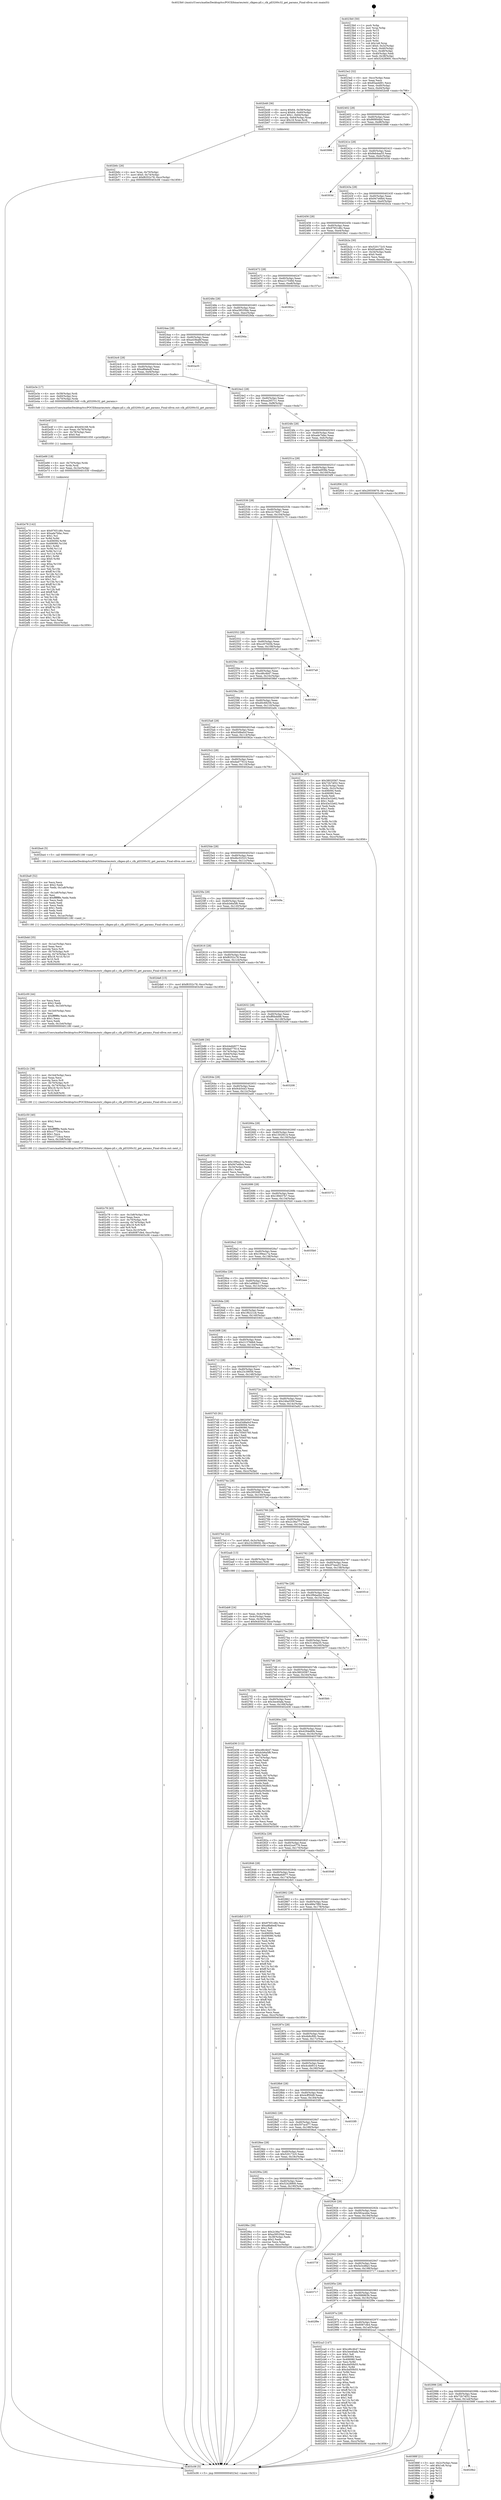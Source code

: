 digraph "0x4023b0" {
  label = "0x4023b0 (/mnt/c/Users/mathe/Desktop/tcc/POCII/binaries/extr_clkgen-pll.c_clk_pll3200c32_get_params_Final-ollvm.out::main(0))"
  labelloc = "t"
  node[shape=record]

  Entry [label="",width=0.3,height=0.3,shape=circle,fillcolor=black,style=filled]
  "0x4023e2" [label="{
     0x4023e2 [32]\l
     | [instrs]\l
     &nbsp;&nbsp;0x4023e2 \<+6\>: mov -0xcc(%rbp),%eax\l
     &nbsp;&nbsp;0x4023e8 \<+2\>: mov %eax,%ecx\l
     &nbsp;&nbsp;0x4023ea \<+6\>: sub $0x85aedd91,%ecx\l
     &nbsp;&nbsp;0x4023f0 \<+6\>: mov %eax,-0xd0(%rbp)\l
     &nbsp;&nbsp;0x4023f6 \<+6\>: mov %ecx,-0xd4(%rbp)\l
     &nbsp;&nbsp;0x4023fc \<+6\>: je 0000000000402b48 \<main+0x798\>\l
  }"]
  "0x402b48" [label="{
     0x402b48 [36]\l
     | [instrs]\l
     &nbsp;&nbsp;0x402b48 \<+8\>: movq $0x64,-0x58(%rbp)\l
     &nbsp;&nbsp;0x402b50 \<+8\>: movq $0x64,-0x60(%rbp)\l
     &nbsp;&nbsp;0x402b58 \<+7\>: movl $0x1,-0x64(%rbp)\l
     &nbsp;&nbsp;0x402b5f \<+4\>: movslq -0x64(%rbp),%rax\l
     &nbsp;&nbsp;0x402b63 \<+4\>: imul $0x18,%rax,%rdi\l
     &nbsp;&nbsp;0x402b67 \<+5\>: call 0000000000401070 \<malloc@plt\>\l
     | [calls]\l
     &nbsp;&nbsp;0x401070 \{1\} (unknown)\l
  }"]
  "0x402402" [label="{
     0x402402 [28]\l
     | [instrs]\l
     &nbsp;&nbsp;0x402402 \<+5\>: jmp 0000000000402407 \<main+0x57\>\l
     &nbsp;&nbsp;0x402407 \<+6\>: mov -0xd0(%rbp),%eax\l
     &nbsp;&nbsp;0x40240d \<+5\>: sub $0x869f44bd,%eax\l
     &nbsp;&nbsp;0x402412 \<+6\>: mov %eax,-0xd8(%rbp)\l
     &nbsp;&nbsp;0x402418 \<+6\>: je 0000000000403986 \<main+0x15d6\>\l
  }"]
  Exit [label="",width=0.3,height=0.3,shape=circle,fillcolor=black,style=filled,peripheries=2]
  "0x403986" [label="{
     0x403986\l
  }", style=dashed]
  "0x40241e" [label="{
     0x40241e [28]\l
     | [instrs]\l
     &nbsp;&nbsp;0x40241e \<+5\>: jmp 0000000000402423 \<main+0x73\>\l
     &nbsp;&nbsp;0x402423 \<+6\>: mov -0xd0(%rbp),%eax\l
     &nbsp;&nbsp;0x402429 \<+5\>: sub $0x8eb4aa55,%eax\l
     &nbsp;&nbsp;0x40242e \<+6\>: mov %eax,-0xdc(%rbp)\l
     &nbsp;&nbsp;0x402434 \<+6\>: je 000000000040303d \<main+0xc8d\>\l
  }"]
  "0x4029b2" [label="{
     0x4029b2\l
  }", style=dashed]
  "0x40303d" [label="{
     0x40303d\l
  }", style=dashed]
  "0x40243a" [label="{
     0x40243a [28]\l
     | [instrs]\l
     &nbsp;&nbsp;0x40243a \<+5\>: jmp 000000000040243f \<main+0x8f\>\l
     &nbsp;&nbsp;0x40243f \<+6\>: mov -0xd0(%rbp),%eax\l
     &nbsp;&nbsp;0x402445 \<+5\>: sub $0x947e6fe4,%eax\l
     &nbsp;&nbsp;0x40244a \<+6\>: mov %eax,-0xe0(%rbp)\l
     &nbsp;&nbsp;0x402450 \<+6\>: je 0000000000402b2a \<main+0x77a\>\l
  }"]
  "0x40388f" [label="{
     0x40388f [21]\l
     | [instrs]\l
     &nbsp;&nbsp;0x40388f \<+3\>: mov -0x2c(%rbp),%eax\l
     &nbsp;&nbsp;0x403892 \<+7\>: add $0x1e8,%rsp\l
     &nbsp;&nbsp;0x403899 \<+1\>: pop %rbx\l
     &nbsp;&nbsp;0x40389a \<+2\>: pop %r12\l
     &nbsp;&nbsp;0x40389c \<+2\>: pop %r13\l
     &nbsp;&nbsp;0x40389e \<+2\>: pop %r14\l
     &nbsp;&nbsp;0x4038a0 \<+2\>: pop %r15\l
     &nbsp;&nbsp;0x4038a2 \<+1\>: pop %rbp\l
     &nbsp;&nbsp;0x4038a3 \<+1\>: ret\l
  }"]
  "0x402b2a" [label="{
     0x402b2a [30]\l
     | [instrs]\l
     &nbsp;&nbsp;0x402b2a \<+5\>: mov $0x520172c5,%eax\l
     &nbsp;&nbsp;0x402b2f \<+5\>: mov $0x85aedd91,%ecx\l
     &nbsp;&nbsp;0x402b34 \<+3\>: mov -0x34(%rbp),%edx\l
     &nbsp;&nbsp;0x402b37 \<+3\>: cmp $0x0,%edx\l
     &nbsp;&nbsp;0x402b3a \<+3\>: cmove %ecx,%eax\l
     &nbsp;&nbsp;0x402b3d \<+6\>: mov %eax,-0xcc(%rbp)\l
     &nbsp;&nbsp;0x402b43 \<+5\>: jmp 0000000000403c06 \<main+0x1856\>\l
  }"]
  "0x402456" [label="{
     0x402456 [28]\l
     | [instrs]\l
     &nbsp;&nbsp;0x402456 \<+5\>: jmp 000000000040245b \<main+0xab\>\l
     &nbsp;&nbsp;0x40245b \<+6\>: mov -0xd0(%rbp),%eax\l
     &nbsp;&nbsp;0x402461 \<+5\>: sub $0x97651d6c,%eax\l
     &nbsp;&nbsp;0x402466 \<+6\>: mov %eax,-0xe4(%rbp)\l
     &nbsp;&nbsp;0x40246c \<+6\>: je 00000000004038e1 \<main+0x1531\>\l
  }"]
  "0x402e78" [label="{
     0x402e78 [142]\l
     | [instrs]\l
     &nbsp;&nbsp;0x402e78 \<+5\>: mov $0x97651d6c,%eax\l
     &nbsp;&nbsp;0x402e7d \<+5\>: mov $0xade7bfac,%esi\l
     &nbsp;&nbsp;0x402e82 \<+2\>: mov $0x1,%cl\l
     &nbsp;&nbsp;0x402e84 \<+3\>: xor %r8d,%r8d\l
     &nbsp;&nbsp;0x402e87 \<+8\>: mov 0x406094,%r9d\l
     &nbsp;&nbsp;0x402e8f \<+8\>: mov 0x406080,%r10d\l
     &nbsp;&nbsp;0x402e97 \<+4\>: sub $0x1,%r8d\l
     &nbsp;&nbsp;0x402e9b \<+3\>: mov %r9d,%r11d\l
     &nbsp;&nbsp;0x402e9e \<+3\>: add %r8d,%r11d\l
     &nbsp;&nbsp;0x402ea1 \<+4\>: imul %r11d,%r9d\l
     &nbsp;&nbsp;0x402ea5 \<+4\>: and $0x1,%r9d\l
     &nbsp;&nbsp;0x402ea9 \<+4\>: cmp $0x0,%r9d\l
     &nbsp;&nbsp;0x402ead \<+3\>: sete %bl\l
     &nbsp;&nbsp;0x402eb0 \<+4\>: cmp $0xa,%r10d\l
     &nbsp;&nbsp;0x402eb4 \<+4\>: setl %r14b\l
     &nbsp;&nbsp;0x402eb8 \<+3\>: mov %bl,%r15b\l
     &nbsp;&nbsp;0x402ebb \<+4\>: xor $0xff,%r15b\l
     &nbsp;&nbsp;0x402ebf \<+3\>: mov %r14b,%r12b\l
     &nbsp;&nbsp;0x402ec2 \<+4\>: xor $0xff,%r12b\l
     &nbsp;&nbsp;0x402ec6 \<+3\>: xor $0x1,%cl\l
     &nbsp;&nbsp;0x402ec9 \<+3\>: mov %r15b,%r13b\l
     &nbsp;&nbsp;0x402ecc \<+4\>: and $0xff,%r13b\l
     &nbsp;&nbsp;0x402ed0 \<+2\>: and %cl,%bl\l
     &nbsp;&nbsp;0x402ed2 \<+3\>: mov %r12b,%dl\l
     &nbsp;&nbsp;0x402ed5 \<+3\>: and $0xff,%dl\l
     &nbsp;&nbsp;0x402ed8 \<+3\>: and %cl,%r14b\l
     &nbsp;&nbsp;0x402edb \<+3\>: or %bl,%r13b\l
     &nbsp;&nbsp;0x402ede \<+3\>: or %r14b,%dl\l
     &nbsp;&nbsp;0x402ee1 \<+3\>: xor %dl,%r13b\l
     &nbsp;&nbsp;0x402ee4 \<+3\>: or %r12b,%r15b\l
     &nbsp;&nbsp;0x402ee7 \<+4\>: xor $0xff,%r15b\l
     &nbsp;&nbsp;0x402eeb \<+3\>: or $0x1,%cl\l
     &nbsp;&nbsp;0x402eee \<+3\>: and %cl,%r15b\l
     &nbsp;&nbsp;0x402ef1 \<+3\>: or %r15b,%r13b\l
     &nbsp;&nbsp;0x402ef4 \<+4\>: test $0x1,%r13b\l
     &nbsp;&nbsp;0x402ef8 \<+3\>: cmovne %esi,%eax\l
     &nbsp;&nbsp;0x402efb \<+6\>: mov %eax,-0xcc(%rbp)\l
     &nbsp;&nbsp;0x402f01 \<+5\>: jmp 0000000000403c06 \<main+0x1856\>\l
  }"]
  "0x4038e1" [label="{
     0x4038e1\l
  }", style=dashed]
  "0x402472" [label="{
     0x402472 [28]\l
     | [instrs]\l
     &nbsp;&nbsp;0x402472 \<+5\>: jmp 0000000000402477 \<main+0xc7\>\l
     &nbsp;&nbsp;0x402477 \<+6\>: mov -0xd0(%rbp),%eax\l
     &nbsp;&nbsp;0x40247d \<+5\>: sub $0xa1c7549d,%eax\l
     &nbsp;&nbsp;0x402482 \<+6\>: mov %eax,-0xe8(%rbp)\l
     &nbsp;&nbsp;0x402488 \<+6\>: je 000000000040392a \<main+0x157a\>\l
  }"]
  "0x402e66" [label="{
     0x402e66 [18]\l
     | [instrs]\l
     &nbsp;&nbsp;0x402e66 \<+4\>: mov -0x70(%rbp),%rdx\l
     &nbsp;&nbsp;0x402e6a \<+3\>: mov %rdx,%rdi\l
     &nbsp;&nbsp;0x402e6d \<+6\>: mov %eax,-0x1bc(%rbp)\l
     &nbsp;&nbsp;0x402e73 \<+5\>: call 0000000000401030 \<free@plt\>\l
     | [calls]\l
     &nbsp;&nbsp;0x401030 \{1\} (unknown)\l
  }"]
  "0x40392a" [label="{
     0x40392a\l
  }", style=dashed]
  "0x40248e" [label="{
     0x40248e [28]\l
     | [instrs]\l
     &nbsp;&nbsp;0x40248e \<+5\>: jmp 0000000000402493 \<main+0xe3\>\l
     &nbsp;&nbsp;0x402493 \<+6\>: mov -0xd0(%rbp),%eax\l
     &nbsp;&nbsp;0x402499 \<+5\>: sub $0xa39535bb,%eax\l
     &nbsp;&nbsp;0x40249e \<+6\>: mov %eax,-0xec(%rbp)\l
     &nbsp;&nbsp;0x4024a4 \<+6\>: je 00000000004029da \<main+0x62a\>\l
  }"]
  "0x402e4f" [label="{
     0x402e4f [23]\l
     | [instrs]\l
     &nbsp;&nbsp;0x402e4f \<+10\>: movabs $0x404168,%rdi\l
     &nbsp;&nbsp;0x402e59 \<+3\>: mov %eax,-0x78(%rbp)\l
     &nbsp;&nbsp;0x402e5c \<+3\>: mov -0x78(%rbp),%esi\l
     &nbsp;&nbsp;0x402e5f \<+2\>: mov $0x0,%al\l
     &nbsp;&nbsp;0x402e61 \<+5\>: call 0000000000401050 \<printf@plt\>\l
     | [calls]\l
     &nbsp;&nbsp;0x401050 \{1\} (unknown)\l
  }"]
  "0x4029da" [label="{
     0x4029da\l
  }", style=dashed]
  "0x4024aa" [label="{
     0x4024aa [28]\l
     | [instrs]\l
     &nbsp;&nbsp;0x4024aa \<+5\>: jmp 00000000004024af \<main+0xff\>\l
     &nbsp;&nbsp;0x4024af \<+6\>: mov -0xd0(%rbp),%eax\l
     &nbsp;&nbsp;0x4024b5 \<+5\>: sub $0xa43fea6f,%eax\l
     &nbsp;&nbsp;0x4024ba \<+6\>: mov %eax,-0xf0(%rbp)\l
     &nbsp;&nbsp;0x4024c0 \<+6\>: je 0000000000402a35 \<main+0x685\>\l
  }"]
  "0x402996" [label="{
     0x402996 [28]\l
     | [instrs]\l
     &nbsp;&nbsp;0x402996 \<+5\>: jmp 000000000040299b \<main+0x5eb\>\l
     &nbsp;&nbsp;0x40299b \<+6\>: mov -0xd0(%rbp),%eax\l
     &nbsp;&nbsp;0x4029a1 \<+5\>: sub $0x72b74f32,%eax\l
     &nbsp;&nbsp;0x4029a6 \<+6\>: mov %eax,-0x1a4(%rbp)\l
     &nbsp;&nbsp;0x4029ac \<+6\>: je 000000000040388f \<main+0x14df\>\l
  }"]
  "0x402a35" [label="{
     0x402a35\l
  }", style=dashed]
  "0x4024c6" [label="{
     0x4024c6 [28]\l
     | [instrs]\l
     &nbsp;&nbsp;0x4024c6 \<+5\>: jmp 00000000004024cb \<main+0x11b\>\l
     &nbsp;&nbsp;0x4024cb \<+6\>: mov -0xd0(%rbp),%eax\l
     &nbsp;&nbsp;0x4024d1 \<+5\>: sub $0xa8fa6edf,%eax\l
     &nbsp;&nbsp;0x4024d6 \<+6\>: mov %eax,-0xf4(%rbp)\l
     &nbsp;&nbsp;0x4024dc \<+6\>: je 0000000000402e3e \<main+0xa8e\>\l
  }"]
  "0x402ca3" [label="{
     0x402ca3 [147]\l
     | [instrs]\l
     &nbsp;&nbsp;0x402ca3 \<+5\>: mov $0xcd6c4b47,%eax\l
     &nbsp;&nbsp;0x402ca8 \<+5\>: mov $0x3ee40afa,%ecx\l
     &nbsp;&nbsp;0x402cad \<+2\>: mov $0x1,%dl\l
     &nbsp;&nbsp;0x402caf \<+7\>: mov 0x406094,%esi\l
     &nbsp;&nbsp;0x402cb6 \<+7\>: mov 0x406080,%edi\l
     &nbsp;&nbsp;0x402cbd \<+3\>: mov %esi,%r8d\l
     &nbsp;&nbsp;0x402cc0 \<+7\>: add $0xcbd50b55,%r8d\l
     &nbsp;&nbsp;0x402cc7 \<+4\>: sub $0x1,%r8d\l
     &nbsp;&nbsp;0x402ccb \<+7\>: sub $0xcbd50b55,%r8d\l
     &nbsp;&nbsp;0x402cd2 \<+4\>: imul %r8d,%esi\l
     &nbsp;&nbsp;0x402cd6 \<+3\>: and $0x1,%esi\l
     &nbsp;&nbsp;0x402cd9 \<+3\>: cmp $0x0,%esi\l
     &nbsp;&nbsp;0x402cdc \<+4\>: sete %r9b\l
     &nbsp;&nbsp;0x402ce0 \<+3\>: cmp $0xa,%edi\l
     &nbsp;&nbsp;0x402ce3 \<+4\>: setl %r10b\l
     &nbsp;&nbsp;0x402ce7 \<+3\>: mov %r9b,%r11b\l
     &nbsp;&nbsp;0x402cea \<+4\>: xor $0xff,%r11b\l
     &nbsp;&nbsp;0x402cee \<+3\>: mov %r10b,%bl\l
     &nbsp;&nbsp;0x402cf1 \<+3\>: xor $0xff,%bl\l
     &nbsp;&nbsp;0x402cf4 \<+3\>: xor $0x1,%dl\l
     &nbsp;&nbsp;0x402cf7 \<+3\>: mov %r11b,%r14b\l
     &nbsp;&nbsp;0x402cfa \<+4\>: and $0xff,%r14b\l
     &nbsp;&nbsp;0x402cfe \<+3\>: and %dl,%r9b\l
     &nbsp;&nbsp;0x402d01 \<+3\>: mov %bl,%r15b\l
     &nbsp;&nbsp;0x402d04 \<+4\>: and $0xff,%r15b\l
     &nbsp;&nbsp;0x402d08 \<+3\>: and %dl,%r10b\l
     &nbsp;&nbsp;0x402d0b \<+3\>: or %r9b,%r14b\l
     &nbsp;&nbsp;0x402d0e \<+3\>: or %r10b,%r15b\l
     &nbsp;&nbsp;0x402d11 \<+3\>: xor %r15b,%r14b\l
     &nbsp;&nbsp;0x402d14 \<+3\>: or %bl,%r11b\l
     &nbsp;&nbsp;0x402d17 \<+4\>: xor $0xff,%r11b\l
     &nbsp;&nbsp;0x402d1b \<+3\>: or $0x1,%dl\l
     &nbsp;&nbsp;0x402d1e \<+3\>: and %dl,%r11b\l
     &nbsp;&nbsp;0x402d21 \<+3\>: or %r11b,%r14b\l
     &nbsp;&nbsp;0x402d24 \<+4\>: test $0x1,%r14b\l
     &nbsp;&nbsp;0x402d28 \<+3\>: cmovne %ecx,%eax\l
     &nbsp;&nbsp;0x402d2b \<+6\>: mov %eax,-0xcc(%rbp)\l
     &nbsp;&nbsp;0x402d31 \<+5\>: jmp 0000000000403c06 \<main+0x1856\>\l
  }"]
  "0x402e3e" [label="{
     0x402e3e [17]\l
     | [instrs]\l
     &nbsp;&nbsp;0x402e3e \<+4\>: mov -0x58(%rbp),%rdi\l
     &nbsp;&nbsp;0x402e42 \<+4\>: mov -0x60(%rbp),%rsi\l
     &nbsp;&nbsp;0x402e46 \<+4\>: mov -0x70(%rbp),%rdx\l
     &nbsp;&nbsp;0x402e4a \<+5\>: call 00000000004015d0 \<clk_pll3200c32_get_params\>\l
     | [calls]\l
     &nbsp;&nbsp;0x4015d0 \{1\} (/mnt/c/Users/mathe/Desktop/tcc/POCII/binaries/extr_clkgen-pll.c_clk_pll3200c32_get_params_Final-ollvm.out::clk_pll3200c32_get_params)\l
  }"]
  "0x4024e2" [label="{
     0x4024e2 [28]\l
     | [instrs]\l
     &nbsp;&nbsp;0x4024e2 \<+5\>: jmp 00000000004024e7 \<main+0x137\>\l
     &nbsp;&nbsp;0x4024e7 \<+6\>: mov -0xd0(%rbp),%eax\l
     &nbsp;&nbsp;0x4024ed \<+5\>: sub $0xaa2657c1,%eax\l
     &nbsp;&nbsp;0x4024f2 \<+6\>: mov %eax,-0xf8(%rbp)\l
     &nbsp;&nbsp;0x4024f8 \<+6\>: je 0000000000403157 \<main+0xda7\>\l
  }"]
  "0x40297a" [label="{
     0x40297a [28]\l
     | [instrs]\l
     &nbsp;&nbsp;0x40297a \<+5\>: jmp 000000000040297f \<main+0x5cf\>\l
     &nbsp;&nbsp;0x40297f \<+6\>: mov -0xd0(%rbp),%eax\l
     &nbsp;&nbsp;0x402985 \<+5\>: sub $0x6087cfe4,%eax\l
     &nbsp;&nbsp;0x40298a \<+6\>: mov %eax,-0x1a0(%rbp)\l
     &nbsp;&nbsp;0x402990 \<+6\>: je 0000000000402ca3 \<main+0x8f3\>\l
  }"]
  "0x403157" [label="{
     0x403157\l
  }", style=dashed]
  "0x4024fe" [label="{
     0x4024fe [28]\l
     | [instrs]\l
     &nbsp;&nbsp;0x4024fe \<+5\>: jmp 0000000000402503 \<main+0x153\>\l
     &nbsp;&nbsp;0x402503 \<+6\>: mov -0xd0(%rbp),%eax\l
     &nbsp;&nbsp;0x402509 \<+5\>: sub $0xade7bfac,%eax\l
     &nbsp;&nbsp;0x40250e \<+6\>: mov %eax,-0xfc(%rbp)\l
     &nbsp;&nbsp;0x402514 \<+6\>: je 0000000000402f06 \<main+0xb56\>\l
  }"]
  "0x402f9e" [label="{
     0x402f9e\l
  }", style=dashed]
  "0x402f06" [label="{
     0x402f06 [15]\l
     | [instrs]\l
     &nbsp;&nbsp;0x402f06 \<+10\>: movl $0x29550879,-0xcc(%rbp)\l
     &nbsp;&nbsp;0x402f10 \<+5\>: jmp 0000000000403c06 \<main+0x1856\>\l
  }"]
  "0x40251a" [label="{
     0x40251a [28]\l
     | [instrs]\l
     &nbsp;&nbsp;0x40251a \<+5\>: jmp 000000000040251f \<main+0x16f\>\l
     &nbsp;&nbsp;0x40251f \<+6\>: mov -0xd0(%rbp),%eax\l
     &nbsp;&nbsp;0x402525 \<+5\>: sub $0xb3a0f38e,%eax\l
     &nbsp;&nbsp;0x40252a \<+6\>: mov %eax,-0x100(%rbp)\l
     &nbsp;&nbsp;0x402530 \<+6\>: je 00000000004034f9 \<main+0x1149\>\l
  }"]
  "0x40295e" [label="{
     0x40295e [28]\l
     | [instrs]\l
     &nbsp;&nbsp;0x40295e \<+5\>: jmp 0000000000402963 \<main+0x5b3\>\l
     &nbsp;&nbsp;0x402963 \<+6\>: mov -0xd0(%rbp),%eax\l
     &nbsp;&nbsp;0x402969 \<+5\>: sub $0x5fd6863b,%eax\l
     &nbsp;&nbsp;0x40296e \<+6\>: mov %eax,-0x19c(%rbp)\l
     &nbsp;&nbsp;0x402974 \<+6\>: je 0000000000402f9e \<main+0xbee\>\l
  }"]
  "0x4034f9" [label="{
     0x4034f9\l
  }", style=dashed]
  "0x402536" [label="{
     0x402536 [28]\l
     | [instrs]\l
     &nbsp;&nbsp;0x402536 \<+5\>: jmp 000000000040253b \<main+0x18b\>\l
     &nbsp;&nbsp;0x40253b \<+6\>: mov -0xd0(%rbp),%eax\l
     &nbsp;&nbsp;0x402541 \<+5\>: sub $0xc2c76d27,%eax\l
     &nbsp;&nbsp;0x402546 \<+6\>: mov %eax,-0x104(%rbp)\l
     &nbsp;&nbsp;0x40254c \<+6\>: je 0000000000403175 \<main+0xdc5\>\l
  }"]
  "0x403717" [label="{
     0x403717\l
  }", style=dashed]
  "0x403175" [label="{
     0x403175\l
  }", style=dashed]
  "0x402552" [label="{
     0x402552 [28]\l
     | [instrs]\l
     &nbsp;&nbsp;0x402552 \<+5\>: jmp 0000000000402557 \<main+0x1a7\>\l
     &nbsp;&nbsp;0x402557 \<+6\>: mov -0xd0(%rbp),%eax\l
     &nbsp;&nbsp;0x40255d \<+5\>: sub $0xcc670d3b,%eax\l
     &nbsp;&nbsp;0x402562 \<+6\>: mov %eax,-0x108(%rbp)\l
     &nbsp;&nbsp;0x402568 \<+6\>: je 00000000004037a9 \<main+0x13f9\>\l
  }"]
  "0x402942" [label="{
     0x402942 [28]\l
     | [instrs]\l
     &nbsp;&nbsp;0x402942 \<+5\>: jmp 0000000000402947 \<main+0x597\>\l
     &nbsp;&nbsp;0x402947 \<+6\>: mov -0xd0(%rbp),%eax\l
     &nbsp;&nbsp;0x40294d \<+5\>: sub $0x5e3cd8a3,%eax\l
     &nbsp;&nbsp;0x402952 \<+6\>: mov %eax,-0x198(%rbp)\l
     &nbsp;&nbsp;0x402958 \<+6\>: je 0000000000403717 \<main+0x1367\>\l
  }"]
  "0x4037a9" [label="{
     0x4037a9\l
  }", style=dashed]
  "0x40256e" [label="{
     0x40256e [28]\l
     | [instrs]\l
     &nbsp;&nbsp;0x40256e \<+5\>: jmp 0000000000402573 \<main+0x1c3\>\l
     &nbsp;&nbsp;0x402573 \<+6\>: mov -0xd0(%rbp),%eax\l
     &nbsp;&nbsp;0x402579 \<+5\>: sub $0xcd6c4b47,%eax\l
     &nbsp;&nbsp;0x40257e \<+6\>: mov %eax,-0x10c(%rbp)\l
     &nbsp;&nbsp;0x402584 \<+6\>: je 00000000004038bf \<main+0x150f\>\l
  }"]
  "0x40373f" [label="{
     0x40373f\l
  }", style=dashed]
  "0x4038bf" [label="{
     0x4038bf\l
  }", style=dashed]
  "0x40258a" [label="{
     0x40258a [28]\l
     | [instrs]\l
     &nbsp;&nbsp;0x40258a \<+5\>: jmp 000000000040258f \<main+0x1df\>\l
     &nbsp;&nbsp;0x40258f \<+6\>: mov -0xd0(%rbp),%eax\l
     &nbsp;&nbsp;0x402595 \<+5\>: sub $0xd0c68256,%eax\l
     &nbsp;&nbsp;0x40259a \<+6\>: mov %eax,-0x110(%rbp)\l
     &nbsp;&nbsp;0x4025a0 \<+6\>: je 0000000000402a9c \<main+0x6ec\>\l
  }"]
  "0x402c78" [label="{
     0x402c78 [43]\l
     | [instrs]\l
     &nbsp;&nbsp;0x402c78 \<+6\>: mov -0x1b8(%rbp),%ecx\l
     &nbsp;&nbsp;0x402c7e \<+3\>: imul %eax,%ecx\l
     &nbsp;&nbsp;0x402c81 \<+4\>: mov -0x70(%rbp),%r8\l
     &nbsp;&nbsp;0x402c85 \<+4\>: movslq -0x74(%rbp),%r9\l
     &nbsp;&nbsp;0x402c89 \<+4\>: imul $0x18,%r9,%r9\l
     &nbsp;&nbsp;0x402c8d \<+3\>: add %r9,%r8\l
     &nbsp;&nbsp;0x402c90 \<+4\>: mov %ecx,0x10(%r8)\l
     &nbsp;&nbsp;0x402c94 \<+10\>: movl $0x6087cfe4,-0xcc(%rbp)\l
     &nbsp;&nbsp;0x402c9e \<+5\>: jmp 0000000000403c06 \<main+0x1856\>\l
  }"]
  "0x402a9c" [label="{
     0x402a9c\l
  }", style=dashed]
  "0x4025a6" [label="{
     0x4025a6 [28]\l
     | [instrs]\l
     &nbsp;&nbsp;0x4025a6 \<+5\>: jmp 00000000004025ab \<main+0x1fb\>\l
     &nbsp;&nbsp;0x4025ab \<+6\>: mov -0xd0(%rbp),%eax\l
     &nbsp;&nbsp;0x4025b1 \<+5\>: sub $0xd3d8a0cf,%eax\l
     &nbsp;&nbsp;0x4025b6 \<+6\>: mov %eax,-0x114(%rbp)\l
     &nbsp;&nbsp;0x4025bc \<+6\>: je 000000000040382e \<main+0x147e\>\l
  }"]
  "0x402c50" [label="{
     0x402c50 [40]\l
     | [instrs]\l
     &nbsp;&nbsp;0x402c50 \<+5\>: mov $0x2,%ecx\l
     &nbsp;&nbsp;0x402c55 \<+1\>: cltd\l
     &nbsp;&nbsp;0x402c56 \<+2\>: idiv %ecx\l
     &nbsp;&nbsp;0x402c58 \<+6\>: imul $0xfffffffe,%edx,%ecx\l
     &nbsp;&nbsp;0x402c5e \<+6\>: sub $0xcc7724ca,%ecx\l
     &nbsp;&nbsp;0x402c64 \<+3\>: add $0x1,%ecx\l
     &nbsp;&nbsp;0x402c67 \<+6\>: add $0xcc7724ca,%ecx\l
     &nbsp;&nbsp;0x402c6d \<+6\>: mov %ecx,-0x1b8(%rbp)\l
     &nbsp;&nbsp;0x402c73 \<+5\>: call 0000000000401180 \<next_i\>\l
     | [calls]\l
     &nbsp;&nbsp;0x401180 \{1\} (/mnt/c/Users/mathe/Desktop/tcc/POCII/binaries/extr_clkgen-pll.c_clk_pll3200c32_get_params_Final-ollvm.out::next_i)\l
  }"]
  "0x40382e" [label="{
     0x40382e [97]\l
     | [instrs]\l
     &nbsp;&nbsp;0x40382e \<+5\>: mov $0x38020567,%eax\l
     &nbsp;&nbsp;0x403833 \<+5\>: mov $0x72b74f32,%ecx\l
     &nbsp;&nbsp;0x403838 \<+3\>: mov -0x3c(%rbp),%edx\l
     &nbsp;&nbsp;0x40383b \<+3\>: mov %edx,-0x2c(%rbp)\l
     &nbsp;&nbsp;0x40383e \<+7\>: mov 0x406094,%edx\l
     &nbsp;&nbsp;0x403845 \<+7\>: mov 0x406080,%esi\l
     &nbsp;&nbsp;0x40384c \<+2\>: mov %edx,%edi\l
     &nbsp;&nbsp;0x40384e \<+6\>: add $0x43e32e62,%edi\l
     &nbsp;&nbsp;0x403854 \<+3\>: sub $0x1,%edi\l
     &nbsp;&nbsp;0x403857 \<+6\>: sub $0x43e32e62,%edi\l
     &nbsp;&nbsp;0x40385d \<+3\>: imul %edi,%edx\l
     &nbsp;&nbsp;0x403860 \<+3\>: and $0x1,%edx\l
     &nbsp;&nbsp;0x403863 \<+3\>: cmp $0x0,%edx\l
     &nbsp;&nbsp;0x403866 \<+4\>: sete %r8b\l
     &nbsp;&nbsp;0x40386a \<+3\>: cmp $0xa,%esi\l
     &nbsp;&nbsp;0x40386d \<+4\>: setl %r9b\l
     &nbsp;&nbsp;0x403871 \<+3\>: mov %r8b,%r10b\l
     &nbsp;&nbsp;0x403874 \<+3\>: and %r9b,%r10b\l
     &nbsp;&nbsp;0x403877 \<+3\>: xor %r9b,%r8b\l
     &nbsp;&nbsp;0x40387a \<+3\>: or %r8b,%r10b\l
     &nbsp;&nbsp;0x40387d \<+4\>: test $0x1,%r10b\l
     &nbsp;&nbsp;0x403881 \<+3\>: cmovne %ecx,%eax\l
     &nbsp;&nbsp;0x403884 \<+6\>: mov %eax,-0xcc(%rbp)\l
     &nbsp;&nbsp;0x40388a \<+5\>: jmp 0000000000403c06 \<main+0x1856\>\l
  }"]
  "0x4025c2" [label="{
     0x4025c2 [28]\l
     | [instrs]\l
     &nbsp;&nbsp;0x4025c2 \<+5\>: jmp 00000000004025c7 \<main+0x217\>\l
     &nbsp;&nbsp;0x4025c7 \<+6\>: mov -0xd0(%rbp),%eax\l
     &nbsp;&nbsp;0x4025cd \<+5\>: sub $0xdad77614,%eax\l
     &nbsp;&nbsp;0x4025d2 \<+6\>: mov %eax,-0x118(%rbp)\l
     &nbsp;&nbsp;0x4025d8 \<+6\>: je 0000000000402ba4 \<main+0x7f4\>\l
  }"]
  "0x402c2c" [label="{
     0x402c2c [36]\l
     | [instrs]\l
     &nbsp;&nbsp;0x402c2c \<+6\>: mov -0x1b4(%rbp),%ecx\l
     &nbsp;&nbsp;0x402c32 \<+3\>: imul %eax,%ecx\l
     &nbsp;&nbsp;0x402c35 \<+3\>: movslq %ecx,%r8\l
     &nbsp;&nbsp;0x402c38 \<+4\>: mov -0x70(%rbp),%r9\l
     &nbsp;&nbsp;0x402c3c \<+4\>: movslq -0x74(%rbp),%r10\l
     &nbsp;&nbsp;0x402c40 \<+4\>: imul $0x18,%r10,%r10\l
     &nbsp;&nbsp;0x402c44 \<+3\>: add %r10,%r9\l
     &nbsp;&nbsp;0x402c47 \<+4\>: mov %r8,0x8(%r9)\l
     &nbsp;&nbsp;0x402c4b \<+5\>: call 0000000000401180 \<next_i\>\l
     | [calls]\l
     &nbsp;&nbsp;0x401180 \{1\} (/mnt/c/Users/mathe/Desktop/tcc/POCII/binaries/extr_clkgen-pll.c_clk_pll3200c32_get_params_Final-ollvm.out::next_i)\l
  }"]
  "0x402ba4" [label="{
     0x402ba4 [5]\l
     | [instrs]\l
     &nbsp;&nbsp;0x402ba4 \<+5\>: call 0000000000401180 \<next_i\>\l
     | [calls]\l
     &nbsp;&nbsp;0x401180 \{1\} (/mnt/c/Users/mathe/Desktop/tcc/POCII/binaries/extr_clkgen-pll.c_clk_pll3200c32_get_params_Final-ollvm.out::next_i)\l
  }"]
  "0x4025de" [label="{
     0x4025de [28]\l
     | [instrs]\l
     &nbsp;&nbsp;0x4025de \<+5\>: jmp 00000000004025e3 \<main+0x233\>\l
     &nbsp;&nbsp;0x4025e3 \<+6\>: mov -0xd0(%rbp),%eax\l
     &nbsp;&nbsp;0x4025e9 \<+5\>: sub $0xdbc02523,%eax\l
     &nbsp;&nbsp;0x4025ee \<+6\>: mov %eax,-0x11c(%rbp)\l
     &nbsp;&nbsp;0x4025f4 \<+6\>: je 000000000040349a \<main+0x10ea\>\l
  }"]
  "0x402c00" [label="{
     0x402c00 [44]\l
     | [instrs]\l
     &nbsp;&nbsp;0x402c00 \<+2\>: xor %ecx,%ecx\l
     &nbsp;&nbsp;0x402c02 \<+5\>: mov $0x2,%edx\l
     &nbsp;&nbsp;0x402c07 \<+6\>: mov %edx,-0x1b0(%rbp)\l
     &nbsp;&nbsp;0x402c0d \<+1\>: cltd\l
     &nbsp;&nbsp;0x402c0e \<+6\>: mov -0x1b0(%rbp),%esi\l
     &nbsp;&nbsp;0x402c14 \<+2\>: idiv %esi\l
     &nbsp;&nbsp;0x402c16 \<+6\>: imul $0xfffffffe,%edx,%edx\l
     &nbsp;&nbsp;0x402c1c \<+3\>: sub $0x1,%ecx\l
     &nbsp;&nbsp;0x402c1f \<+2\>: sub %ecx,%edx\l
     &nbsp;&nbsp;0x402c21 \<+6\>: mov %edx,-0x1b4(%rbp)\l
     &nbsp;&nbsp;0x402c27 \<+5\>: call 0000000000401180 \<next_i\>\l
     | [calls]\l
     &nbsp;&nbsp;0x401180 \{1\} (/mnt/c/Users/mathe/Desktop/tcc/POCII/binaries/extr_clkgen-pll.c_clk_pll3200c32_get_params_Final-ollvm.out::next_i)\l
  }"]
  "0x40349a" [label="{
     0x40349a\l
  }", style=dashed]
  "0x4025fa" [label="{
     0x4025fa [28]\l
     | [instrs]\l
     &nbsp;&nbsp;0x4025fa \<+5\>: jmp 00000000004025ff \<main+0x24f\>\l
     &nbsp;&nbsp;0x4025ff \<+6\>: mov -0xd0(%rbp),%eax\l
     &nbsp;&nbsp;0x402605 \<+5\>: sub $0xdcb6a5f6,%eax\l
     &nbsp;&nbsp;0x40260a \<+6\>: mov %eax,-0x120(%rbp)\l
     &nbsp;&nbsp;0x402610 \<+6\>: je 0000000000402da6 \<main+0x9f6\>\l
  }"]
  "0x402bdd" [label="{
     0x402bdd [35]\l
     | [instrs]\l
     &nbsp;&nbsp;0x402bdd \<+6\>: mov -0x1ac(%rbp),%ecx\l
     &nbsp;&nbsp;0x402be3 \<+3\>: imul %eax,%ecx\l
     &nbsp;&nbsp;0x402be6 \<+3\>: movslq %ecx,%r8\l
     &nbsp;&nbsp;0x402be9 \<+4\>: mov -0x70(%rbp),%r9\l
     &nbsp;&nbsp;0x402bed \<+4\>: movslq -0x74(%rbp),%r10\l
     &nbsp;&nbsp;0x402bf1 \<+4\>: imul $0x18,%r10,%r10\l
     &nbsp;&nbsp;0x402bf5 \<+3\>: add %r10,%r9\l
     &nbsp;&nbsp;0x402bf8 \<+3\>: mov %r8,(%r9)\l
     &nbsp;&nbsp;0x402bfb \<+5\>: call 0000000000401180 \<next_i\>\l
     | [calls]\l
     &nbsp;&nbsp;0x401180 \{1\} (/mnt/c/Users/mathe/Desktop/tcc/POCII/binaries/extr_clkgen-pll.c_clk_pll3200c32_get_params_Final-ollvm.out::next_i)\l
  }"]
  "0x402da6" [label="{
     0x402da6 [15]\l
     | [instrs]\l
     &nbsp;&nbsp;0x402da6 \<+10\>: movl $0xf6352c78,-0xcc(%rbp)\l
     &nbsp;&nbsp;0x402db0 \<+5\>: jmp 0000000000403c06 \<main+0x1856\>\l
  }"]
  "0x402616" [label="{
     0x402616 [28]\l
     | [instrs]\l
     &nbsp;&nbsp;0x402616 \<+5\>: jmp 000000000040261b \<main+0x26b\>\l
     &nbsp;&nbsp;0x40261b \<+6\>: mov -0xd0(%rbp),%eax\l
     &nbsp;&nbsp;0x402621 \<+5\>: sub $0xf6352c78,%eax\l
     &nbsp;&nbsp;0x402626 \<+6\>: mov %eax,-0x124(%rbp)\l
     &nbsp;&nbsp;0x40262c \<+6\>: je 0000000000402b86 \<main+0x7d6\>\l
  }"]
  "0x402ba9" [label="{
     0x402ba9 [52]\l
     | [instrs]\l
     &nbsp;&nbsp;0x402ba9 \<+2\>: xor %ecx,%ecx\l
     &nbsp;&nbsp;0x402bab \<+5\>: mov $0x2,%edx\l
     &nbsp;&nbsp;0x402bb0 \<+6\>: mov %edx,-0x1a8(%rbp)\l
     &nbsp;&nbsp;0x402bb6 \<+1\>: cltd\l
     &nbsp;&nbsp;0x402bb7 \<+6\>: mov -0x1a8(%rbp),%esi\l
     &nbsp;&nbsp;0x402bbd \<+2\>: idiv %esi\l
     &nbsp;&nbsp;0x402bbf \<+6\>: imul $0xfffffffe,%edx,%edx\l
     &nbsp;&nbsp;0x402bc5 \<+2\>: mov %ecx,%edi\l
     &nbsp;&nbsp;0x402bc7 \<+2\>: sub %edx,%edi\l
     &nbsp;&nbsp;0x402bc9 \<+2\>: mov %ecx,%edx\l
     &nbsp;&nbsp;0x402bcb \<+3\>: sub $0x1,%edx\l
     &nbsp;&nbsp;0x402bce \<+2\>: add %edx,%edi\l
     &nbsp;&nbsp;0x402bd0 \<+2\>: sub %edi,%ecx\l
     &nbsp;&nbsp;0x402bd2 \<+6\>: mov %ecx,-0x1ac(%rbp)\l
     &nbsp;&nbsp;0x402bd8 \<+5\>: call 0000000000401180 \<next_i\>\l
     | [calls]\l
     &nbsp;&nbsp;0x401180 \{1\} (/mnt/c/Users/mathe/Desktop/tcc/POCII/binaries/extr_clkgen-pll.c_clk_pll3200c32_get_params_Final-ollvm.out::next_i)\l
  }"]
  "0x402b86" [label="{
     0x402b86 [30]\l
     | [instrs]\l
     &nbsp;&nbsp;0x402b86 \<+5\>: mov $0x44e6d077,%eax\l
     &nbsp;&nbsp;0x402b8b \<+5\>: mov $0xdad77614,%ecx\l
     &nbsp;&nbsp;0x402b90 \<+3\>: mov -0x74(%rbp),%edx\l
     &nbsp;&nbsp;0x402b93 \<+3\>: cmp -0x64(%rbp),%edx\l
     &nbsp;&nbsp;0x402b96 \<+3\>: cmovl %ecx,%eax\l
     &nbsp;&nbsp;0x402b99 \<+6\>: mov %eax,-0xcc(%rbp)\l
     &nbsp;&nbsp;0x402b9f \<+5\>: jmp 0000000000403c06 \<main+0x1856\>\l
  }"]
  "0x402632" [label="{
     0x402632 [28]\l
     | [instrs]\l
     &nbsp;&nbsp;0x402632 \<+5\>: jmp 0000000000402637 \<main+0x287\>\l
     &nbsp;&nbsp;0x402637 \<+6\>: mov -0xd0(%rbp),%eax\l
     &nbsp;&nbsp;0x40263d \<+5\>: sub $0xff0bdd98,%eax\l
     &nbsp;&nbsp;0x402642 \<+6\>: mov %eax,-0x128(%rbp)\l
     &nbsp;&nbsp;0x402648 \<+6\>: je 0000000000403208 \<main+0xe58\>\l
  }"]
  "0x402b6c" [label="{
     0x402b6c [26]\l
     | [instrs]\l
     &nbsp;&nbsp;0x402b6c \<+4\>: mov %rax,-0x70(%rbp)\l
     &nbsp;&nbsp;0x402b70 \<+7\>: movl $0x0,-0x74(%rbp)\l
     &nbsp;&nbsp;0x402b77 \<+10\>: movl $0xf6352c78,-0xcc(%rbp)\l
     &nbsp;&nbsp;0x402b81 \<+5\>: jmp 0000000000403c06 \<main+0x1856\>\l
  }"]
  "0x403208" [label="{
     0x403208\l
  }", style=dashed]
  "0x40264e" [label="{
     0x40264e [28]\l
     | [instrs]\l
     &nbsp;&nbsp;0x40264e \<+5\>: jmp 0000000000402653 \<main+0x2a3\>\l
     &nbsp;&nbsp;0x402653 \<+6\>: mov -0xd0(%rbp),%eax\l
     &nbsp;&nbsp;0x402659 \<+5\>: sub $0x9cb5443,%eax\l
     &nbsp;&nbsp;0x40265e \<+6\>: mov %eax,-0x12c(%rbp)\l
     &nbsp;&nbsp;0x402664 \<+6\>: je 0000000000402ad0 \<main+0x720\>\l
  }"]
  "0x402ab8" [label="{
     0x402ab8 [24]\l
     | [instrs]\l
     &nbsp;&nbsp;0x402ab8 \<+3\>: mov %eax,-0x4c(%rbp)\l
     &nbsp;&nbsp;0x402abb \<+3\>: mov -0x4c(%rbp),%eax\l
     &nbsp;&nbsp;0x402abe \<+3\>: mov %eax,-0x34(%rbp)\l
     &nbsp;&nbsp;0x402ac1 \<+10\>: movl $0x9cb5443,-0xcc(%rbp)\l
     &nbsp;&nbsp;0x402acb \<+5\>: jmp 0000000000403c06 \<main+0x1856\>\l
  }"]
  "0x402ad0" [label="{
     0x402ad0 [30]\l
     | [instrs]\l
     &nbsp;&nbsp;0x402ad0 \<+5\>: mov $0x199ea17a,%eax\l
     &nbsp;&nbsp;0x402ad5 \<+5\>: mov $0x947e6fe4,%ecx\l
     &nbsp;&nbsp;0x402ada \<+3\>: mov -0x34(%rbp),%edx\l
     &nbsp;&nbsp;0x402add \<+3\>: cmp $0x1,%edx\l
     &nbsp;&nbsp;0x402ae0 \<+3\>: cmovl %ecx,%eax\l
     &nbsp;&nbsp;0x402ae3 \<+6\>: mov %eax,-0xcc(%rbp)\l
     &nbsp;&nbsp;0x402ae9 \<+5\>: jmp 0000000000403c06 \<main+0x1856\>\l
  }"]
  "0x40266a" [label="{
     0x40266a [28]\l
     | [instrs]\l
     &nbsp;&nbsp;0x40266a \<+5\>: jmp 000000000040266f \<main+0x2bf\>\l
     &nbsp;&nbsp;0x40266f \<+6\>: mov -0xd0(%rbp),%eax\l
     &nbsp;&nbsp;0x402675 \<+5\>: sub $0x1302f414,%eax\l
     &nbsp;&nbsp;0x40267a \<+6\>: mov %eax,-0x130(%rbp)\l
     &nbsp;&nbsp;0x402680 \<+6\>: je 0000000000403372 \<main+0xfc2\>\l
  }"]
  "0x4023b0" [label="{
     0x4023b0 [50]\l
     | [instrs]\l
     &nbsp;&nbsp;0x4023b0 \<+1\>: push %rbp\l
     &nbsp;&nbsp;0x4023b1 \<+3\>: mov %rsp,%rbp\l
     &nbsp;&nbsp;0x4023b4 \<+2\>: push %r15\l
     &nbsp;&nbsp;0x4023b6 \<+2\>: push %r14\l
     &nbsp;&nbsp;0x4023b8 \<+2\>: push %r13\l
     &nbsp;&nbsp;0x4023ba \<+2\>: push %r12\l
     &nbsp;&nbsp;0x4023bc \<+1\>: push %rbx\l
     &nbsp;&nbsp;0x4023bd \<+7\>: sub $0x1e8,%rsp\l
     &nbsp;&nbsp;0x4023c4 \<+7\>: movl $0x0,-0x3c(%rbp)\l
     &nbsp;&nbsp;0x4023cb \<+3\>: mov %edi,-0x40(%rbp)\l
     &nbsp;&nbsp;0x4023ce \<+4\>: mov %rsi,-0x48(%rbp)\l
     &nbsp;&nbsp;0x4023d2 \<+3\>: mov -0x40(%rbp),%edi\l
     &nbsp;&nbsp;0x4023d5 \<+3\>: mov %edi,-0x38(%rbp)\l
     &nbsp;&nbsp;0x4023d8 \<+10\>: movl $0x52428900,-0xcc(%rbp)\l
  }"]
  "0x403372" [label="{
     0x403372\l
  }", style=dashed]
  "0x402686" [label="{
     0x402686 [28]\l
     | [instrs]\l
     &nbsp;&nbsp;0x402686 \<+5\>: jmp 000000000040268b \<main+0x2db\>\l
     &nbsp;&nbsp;0x40268b \<+6\>: mov -0xd0(%rbp),%eax\l
     &nbsp;&nbsp;0x402691 \<+5\>: sub $0x189d37b7,%eax\l
     &nbsp;&nbsp;0x402696 \<+6\>: mov %eax,-0x134(%rbp)\l
     &nbsp;&nbsp;0x40269c \<+6\>: je 00000000004035b0 \<main+0x1200\>\l
  }"]
  "0x403c06" [label="{
     0x403c06 [5]\l
     | [instrs]\l
     &nbsp;&nbsp;0x403c06 \<+5\>: jmp 00000000004023e2 \<main+0x32\>\l
  }"]
  "0x4035b0" [label="{
     0x4035b0\l
  }", style=dashed]
  "0x4026a2" [label="{
     0x4026a2 [28]\l
     | [instrs]\l
     &nbsp;&nbsp;0x4026a2 \<+5\>: jmp 00000000004026a7 \<main+0x2f7\>\l
     &nbsp;&nbsp;0x4026a7 \<+6\>: mov -0xd0(%rbp),%eax\l
     &nbsp;&nbsp;0x4026ad \<+5\>: sub $0x199ea17a,%eax\l
     &nbsp;&nbsp;0x4026b2 \<+6\>: mov %eax,-0x138(%rbp)\l
     &nbsp;&nbsp;0x4026b8 \<+6\>: je 0000000000402aee \<main+0x73e\>\l
  }"]
  "0x402926" [label="{
     0x402926 [28]\l
     | [instrs]\l
     &nbsp;&nbsp;0x402926 \<+5\>: jmp 000000000040292b \<main+0x57b\>\l
     &nbsp;&nbsp;0x40292b \<+6\>: mov -0xd0(%rbp),%eax\l
     &nbsp;&nbsp;0x402931 \<+5\>: sub $0x582acebe,%eax\l
     &nbsp;&nbsp;0x402936 \<+6\>: mov %eax,-0x194(%rbp)\l
     &nbsp;&nbsp;0x40293c \<+6\>: je 000000000040373f \<main+0x138f\>\l
  }"]
  "0x402aee" [label="{
     0x402aee\l
  }", style=dashed]
  "0x4026be" [label="{
     0x4026be [28]\l
     | [instrs]\l
     &nbsp;&nbsp;0x4026be \<+5\>: jmp 00000000004026c3 \<main+0x313\>\l
     &nbsp;&nbsp;0x4026c3 \<+6\>: mov -0xd0(%rbp),%eax\l
     &nbsp;&nbsp;0x4026c9 \<+5\>: sub $0x1a98bb17,%eax\l
     &nbsp;&nbsp;0x4026ce \<+6\>: mov %eax,-0x13c(%rbp)\l
     &nbsp;&nbsp;0x4026d4 \<+6\>: je 0000000000402b0c \<main+0x75c\>\l
  }"]
  "0x4029bc" [label="{
     0x4029bc [30]\l
     | [instrs]\l
     &nbsp;&nbsp;0x4029bc \<+5\>: mov $0x2c36a777,%eax\l
     &nbsp;&nbsp;0x4029c1 \<+5\>: mov $0xa39535bb,%ecx\l
     &nbsp;&nbsp;0x4029c6 \<+3\>: mov -0x38(%rbp),%edx\l
     &nbsp;&nbsp;0x4029c9 \<+3\>: cmp $0x2,%edx\l
     &nbsp;&nbsp;0x4029cc \<+3\>: cmovne %ecx,%eax\l
     &nbsp;&nbsp;0x4029cf \<+6\>: mov %eax,-0xcc(%rbp)\l
     &nbsp;&nbsp;0x4029d5 \<+5\>: jmp 0000000000403c06 \<main+0x1856\>\l
  }"]
  "0x402b0c" [label="{
     0x402b0c\l
  }", style=dashed]
  "0x4026da" [label="{
     0x4026da [28]\l
     | [instrs]\l
     &nbsp;&nbsp;0x4026da \<+5\>: jmp 00000000004026df \<main+0x32f\>\l
     &nbsp;&nbsp;0x4026df \<+6\>: mov -0xd0(%rbp),%eax\l
     &nbsp;&nbsp;0x4026e5 \<+5\>: sub $0x1f6221cb,%eax\l
     &nbsp;&nbsp;0x4026ea \<+6\>: mov %eax,-0x140(%rbp)\l
     &nbsp;&nbsp;0x4026f0 \<+6\>: je 0000000000403363 \<main+0xfb3\>\l
  }"]
  "0x40290a" [label="{
     0x40290a [28]\l
     | [instrs]\l
     &nbsp;&nbsp;0x40290a \<+5\>: jmp 000000000040290f \<main+0x55f\>\l
     &nbsp;&nbsp;0x40290f \<+6\>: mov -0xd0(%rbp),%eax\l
     &nbsp;&nbsp;0x402915 \<+5\>: sub $0x52428900,%eax\l
     &nbsp;&nbsp;0x40291a \<+6\>: mov %eax,-0x190(%rbp)\l
     &nbsp;&nbsp;0x402920 \<+6\>: je 00000000004029bc \<main+0x60c\>\l
  }"]
  "0x403363" [label="{
     0x403363\l
  }", style=dashed]
  "0x4026f6" [label="{
     0x4026f6 [28]\l
     | [instrs]\l
     &nbsp;&nbsp;0x4026f6 \<+5\>: jmp 00000000004026fb \<main+0x34b\>\l
     &nbsp;&nbsp;0x4026fb \<+6\>: mov -0xd0(%rbp),%eax\l
     &nbsp;&nbsp;0x402701 \<+5\>: sub $0x21379db9,%eax\l
     &nbsp;&nbsp;0x402706 \<+6\>: mov %eax,-0x144(%rbp)\l
     &nbsp;&nbsp;0x40270c \<+6\>: je 0000000000403aea \<main+0x173a\>\l
  }"]
  "0x40379a" [label="{
     0x40379a\l
  }", style=dashed]
  "0x403aea" [label="{
     0x403aea\l
  }", style=dashed]
  "0x402712" [label="{
     0x402712 [28]\l
     | [instrs]\l
     &nbsp;&nbsp;0x402712 \<+5\>: jmp 0000000000402717 \<main+0x367\>\l
     &nbsp;&nbsp;0x402717 \<+6\>: mov -0xd0(%rbp),%eax\l
     &nbsp;&nbsp;0x40271d \<+5\>: sub $0x23c39056,%eax\l
     &nbsp;&nbsp;0x402722 \<+6\>: mov %eax,-0x148(%rbp)\l
     &nbsp;&nbsp;0x402728 \<+6\>: je 00000000004037d3 \<main+0x1423\>\l
  }"]
  "0x4028ee" [label="{
     0x4028ee [28]\l
     | [instrs]\l
     &nbsp;&nbsp;0x4028ee \<+5\>: jmp 00000000004028f3 \<main+0x543\>\l
     &nbsp;&nbsp;0x4028f3 \<+6\>: mov -0xd0(%rbp),%eax\l
     &nbsp;&nbsp;0x4028f9 \<+5\>: sub $0x520172c5,%eax\l
     &nbsp;&nbsp;0x4028fe \<+6\>: mov %eax,-0x18c(%rbp)\l
     &nbsp;&nbsp;0x402904 \<+6\>: je 000000000040379a \<main+0x13ea\>\l
  }"]
  "0x4037d3" [label="{
     0x4037d3 [91]\l
     | [instrs]\l
     &nbsp;&nbsp;0x4037d3 \<+5\>: mov $0x38020567,%eax\l
     &nbsp;&nbsp;0x4037d8 \<+5\>: mov $0xd3d8a0cf,%ecx\l
     &nbsp;&nbsp;0x4037dd \<+7\>: mov 0x406094,%edx\l
     &nbsp;&nbsp;0x4037e4 \<+7\>: mov 0x406080,%esi\l
     &nbsp;&nbsp;0x4037eb \<+2\>: mov %edx,%edi\l
     &nbsp;&nbsp;0x4037ed \<+6\>: sub $0x70565760,%edi\l
     &nbsp;&nbsp;0x4037f3 \<+3\>: sub $0x1,%edi\l
     &nbsp;&nbsp;0x4037f6 \<+6\>: add $0x70565760,%edi\l
     &nbsp;&nbsp;0x4037fc \<+3\>: imul %edi,%edx\l
     &nbsp;&nbsp;0x4037ff \<+3\>: and $0x1,%edx\l
     &nbsp;&nbsp;0x403802 \<+3\>: cmp $0x0,%edx\l
     &nbsp;&nbsp;0x403805 \<+4\>: sete %r8b\l
     &nbsp;&nbsp;0x403809 \<+3\>: cmp $0xa,%esi\l
     &nbsp;&nbsp;0x40380c \<+4\>: setl %r9b\l
     &nbsp;&nbsp;0x403810 \<+3\>: mov %r8b,%r10b\l
     &nbsp;&nbsp;0x403813 \<+3\>: and %r9b,%r10b\l
     &nbsp;&nbsp;0x403816 \<+3\>: xor %r9b,%r8b\l
     &nbsp;&nbsp;0x403819 \<+3\>: or %r8b,%r10b\l
     &nbsp;&nbsp;0x40381c \<+4\>: test $0x1,%r10b\l
     &nbsp;&nbsp;0x403820 \<+3\>: cmovne %ecx,%eax\l
     &nbsp;&nbsp;0x403823 \<+6\>: mov %eax,-0xcc(%rbp)\l
     &nbsp;&nbsp;0x403829 \<+5\>: jmp 0000000000403c06 \<main+0x1856\>\l
  }"]
  "0x40272e" [label="{
     0x40272e [28]\l
     | [instrs]\l
     &nbsp;&nbsp;0x40272e \<+5\>: jmp 0000000000402733 \<main+0x383\>\l
     &nbsp;&nbsp;0x402733 \<+6\>: mov -0xd0(%rbp),%eax\l
     &nbsp;&nbsp;0x402739 \<+5\>: sub $0x24be550f,%eax\l
     &nbsp;&nbsp;0x40273e \<+6\>: mov %eax,-0x14c(%rbp)\l
     &nbsp;&nbsp;0x402744 \<+6\>: je 0000000000403a92 \<main+0x16e2\>\l
  }"]
  "0x4038a4" [label="{
     0x4038a4\l
  }", style=dashed]
  "0x403a92" [label="{
     0x403a92\l
  }", style=dashed]
  "0x40274a" [label="{
     0x40274a [28]\l
     | [instrs]\l
     &nbsp;&nbsp;0x40274a \<+5\>: jmp 000000000040274f \<main+0x39f\>\l
     &nbsp;&nbsp;0x40274f \<+6\>: mov -0xd0(%rbp),%eax\l
     &nbsp;&nbsp;0x402755 \<+5\>: sub $0x29550879,%eax\l
     &nbsp;&nbsp;0x40275a \<+6\>: mov %eax,-0x150(%rbp)\l
     &nbsp;&nbsp;0x402760 \<+6\>: je 00000000004037bd \<main+0x140d\>\l
  }"]
  "0x4028d2" [label="{
     0x4028d2 [28]\l
     | [instrs]\l
     &nbsp;&nbsp;0x4028d2 \<+5\>: jmp 00000000004028d7 \<main+0x527\>\l
     &nbsp;&nbsp;0x4028d7 \<+6\>: mov -0xd0(%rbp),%eax\l
     &nbsp;&nbsp;0x4028dd \<+5\>: sub $0x507acd77,%eax\l
     &nbsp;&nbsp;0x4028e2 \<+6\>: mov %eax,-0x188(%rbp)\l
     &nbsp;&nbsp;0x4028e8 \<+6\>: je 00000000004038a4 \<main+0x14f4\>\l
  }"]
  "0x4037bd" [label="{
     0x4037bd [22]\l
     | [instrs]\l
     &nbsp;&nbsp;0x4037bd \<+7\>: movl $0x0,-0x3c(%rbp)\l
     &nbsp;&nbsp;0x4037c4 \<+10\>: movl $0x23c39056,-0xcc(%rbp)\l
     &nbsp;&nbsp;0x4037ce \<+5\>: jmp 0000000000403c06 \<main+0x1856\>\l
  }"]
  "0x402766" [label="{
     0x402766 [28]\l
     | [instrs]\l
     &nbsp;&nbsp;0x402766 \<+5\>: jmp 000000000040276b \<main+0x3bb\>\l
     &nbsp;&nbsp;0x40276b \<+6\>: mov -0xd0(%rbp),%eax\l
     &nbsp;&nbsp;0x402771 \<+5\>: sub $0x2c36a777,%eax\l
     &nbsp;&nbsp;0x402776 \<+6\>: mov %eax,-0x154(%rbp)\l
     &nbsp;&nbsp;0x40277c \<+6\>: je 0000000000402aab \<main+0x6fb\>\l
  }"]
  "0x4033f0" [label="{
     0x4033f0\l
  }", style=dashed]
  "0x402aab" [label="{
     0x402aab [13]\l
     | [instrs]\l
     &nbsp;&nbsp;0x402aab \<+4\>: mov -0x48(%rbp),%rax\l
     &nbsp;&nbsp;0x402aaf \<+4\>: mov 0x8(%rax),%rdi\l
     &nbsp;&nbsp;0x402ab3 \<+5\>: call 0000000000401080 \<atoi@plt\>\l
     | [calls]\l
     &nbsp;&nbsp;0x401080 \{1\} (unknown)\l
  }"]
  "0x402782" [label="{
     0x402782 [28]\l
     | [instrs]\l
     &nbsp;&nbsp;0x402782 \<+5\>: jmp 0000000000402787 \<main+0x3d7\>\l
     &nbsp;&nbsp;0x402787 \<+6\>: mov -0xd0(%rbp),%eax\l
     &nbsp;&nbsp;0x40278d \<+5\>: sub $0x2f7eea53,%eax\l
     &nbsp;&nbsp;0x402792 \<+6\>: mov %eax,-0x158(%rbp)\l
     &nbsp;&nbsp;0x402798 \<+6\>: je 000000000040351d \<main+0x116d\>\l
  }"]
  "0x4028b6" [label="{
     0x4028b6 [28]\l
     | [instrs]\l
     &nbsp;&nbsp;0x4028b6 \<+5\>: jmp 00000000004028bb \<main+0x50b\>\l
     &nbsp;&nbsp;0x4028bb \<+6\>: mov -0xd0(%rbp),%eax\l
     &nbsp;&nbsp;0x4028c1 \<+5\>: sub $0x4cff30d9,%eax\l
     &nbsp;&nbsp;0x4028c6 \<+6\>: mov %eax,-0x184(%rbp)\l
     &nbsp;&nbsp;0x4028cc \<+6\>: je 00000000004033f0 \<main+0x1040\>\l
  }"]
  "0x40351d" [label="{
     0x40351d\l
  }", style=dashed]
  "0x40279e" [label="{
     0x40279e [28]\l
     | [instrs]\l
     &nbsp;&nbsp;0x40279e \<+5\>: jmp 00000000004027a3 \<main+0x3f3\>\l
     &nbsp;&nbsp;0x4027a3 \<+6\>: mov -0xd0(%rbp),%eax\l
     &nbsp;&nbsp;0x4027a9 \<+5\>: sub $0x2f9dad4d,%eax\l
     &nbsp;&nbsp;0x4027ae \<+6\>: mov %eax,-0x15c(%rbp)\l
     &nbsp;&nbsp;0x4027b4 \<+6\>: je 000000000040339a \<main+0xfea\>\l
  }"]
  "0x4034a9" [label="{
     0x4034a9\l
  }", style=dashed]
  "0x40339a" [label="{
     0x40339a\l
  }", style=dashed]
  "0x4027ba" [label="{
     0x4027ba [28]\l
     | [instrs]\l
     &nbsp;&nbsp;0x4027ba \<+5\>: jmp 00000000004027bf \<main+0x40f\>\l
     &nbsp;&nbsp;0x4027bf \<+6\>: mov -0xd0(%rbp),%eax\l
     &nbsp;&nbsp;0x4027c5 \<+5\>: sub $0x3149da35,%eax\l
     &nbsp;&nbsp;0x4027ca \<+6\>: mov %eax,-0x160(%rbp)\l
     &nbsp;&nbsp;0x4027d0 \<+6\>: je 0000000000403977 \<main+0x15c7\>\l
  }"]
  "0x40289a" [label="{
     0x40289a [28]\l
     | [instrs]\l
     &nbsp;&nbsp;0x40289a \<+5\>: jmp 000000000040289f \<main+0x4ef\>\l
     &nbsp;&nbsp;0x40289f \<+6\>: mov -0xd0(%rbp),%eax\l
     &nbsp;&nbsp;0x4028a5 \<+5\>: sub $0x4cdbf014,%eax\l
     &nbsp;&nbsp;0x4028aa \<+6\>: mov %eax,-0x180(%rbp)\l
     &nbsp;&nbsp;0x4028b0 \<+6\>: je 00000000004034a9 \<main+0x10f9\>\l
  }"]
  "0x403977" [label="{
     0x403977\l
  }", style=dashed]
  "0x4027d6" [label="{
     0x4027d6 [28]\l
     | [instrs]\l
     &nbsp;&nbsp;0x4027d6 \<+5\>: jmp 00000000004027db \<main+0x42b\>\l
     &nbsp;&nbsp;0x4027db \<+6\>: mov -0xd0(%rbp),%eax\l
     &nbsp;&nbsp;0x4027e1 \<+5\>: sub $0x38020567,%eax\l
     &nbsp;&nbsp;0x4027e6 \<+6\>: mov %eax,-0x164(%rbp)\l
     &nbsp;&nbsp;0x4027ec \<+6\>: je 0000000000403bfc \<main+0x184c\>\l
  }"]
  "0x40304c" [label="{
     0x40304c\l
  }", style=dashed]
  "0x403bfc" [label="{
     0x403bfc\l
  }", style=dashed]
  "0x4027f2" [label="{
     0x4027f2 [28]\l
     | [instrs]\l
     &nbsp;&nbsp;0x4027f2 \<+5\>: jmp 00000000004027f7 \<main+0x447\>\l
     &nbsp;&nbsp;0x4027f7 \<+6\>: mov -0xd0(%rbp),%eax\l
     &nbsp;&nbsp;0x4027fd \<+5\>: sub $0x3ee40afa,%eax\l
     &nbsp;&nbsp;0x402802 \<+6\>: mov %eax,-0x168(%rbp)\l
     &nbsp;&nbsp;0x402808 \<+6\>: je 0000000000402d36 \<main+0x986\>\l
  }"]
  "0x40287e" [label="{
     0x40287e [28]\l
     | [instrs]\l
     &nbsp;&nbsp;0x40287e \<+5\>: jmp 0000000000402883 \<main+0x4d3\>\l
     &nbsp;&nbsp;0x402883 \<+6\>: mov -0xd0(%rbp),%eax\l
     &nbsp;&nbsp;0x402889 \<+5\>: sub $0x4b8cf0fc,%eax\l
     &nbsp;&nbsp;0x40288e \<+6\>: mov %eax,-0x17c(%rbp)\l
     &nbsp;&nbsp;0x402894 \<+6\>: je 000000000040304c \<main+0xc9c\>\l
  }"]
  "0x402d36" [label="{
     0x402d36 [112]\l
     | [instrs]\l
     &nbsp;&nbsp;0x402d36 \<+5\>: mov $0xcd6c4b47,%eax\l
     &nbsp;&nbsp;0x402d3b \<+5\>: mov $0xdcb6a5f6,%ecx\l
     &nbsp;&nbsp;0x402d40 \<+2\>: xor %edx,%edx\l
     &nbsp;&nbsp;0x402d42 \<+3\>: mov -0x74(%rbp),%esi\l
     &nbsp;&nbsp;0x402d45 \<+2\>: mov %edx,%edi\l
     &nbsp;&nbsp;0x402d47 \<+2\>: sub %esi,%edi\l
     &nbsp;&nbsp;0x402d49 \<+2\>: mov %edx,%esi\l
     &nbsp;&nbsp;0x402d4b \<+3\>: sub $0x1,%esi\l
     &nbsp;&nbsp;0x402d4e \<+2\>: add %esi,%edi\l
     &nbsp;&nbsp;0x402d50 \<+2\>: sub %edi,%edx\l
     &nbsp;&nbsp;0x402d52 \<+3\>: mov %edx,-0x74(%rbp)\l
     &nbsp;&nbsp;0x402d55 \<+7\>: mov 0x406094,%edx\l
     &nbsp;&nbsp;0x402d5c \<+7\>: mov 0x406080,%esi\l
     &nbsp;&nbsp;0x402d63 \<+2\>: mov %edx,%edi\l
     &nbsp;&nbsp;0x402d65 \<+6\>: add $0x8a3928d3,%edi\l
     &nbsp;&nbsp;0x402d6b \<+3\>: sub $0x1,%edi\l
     &nbsp;&nbsp;0x402d6e \<+6\>: sub $0x8a3928d3,%edi\l
     &nbsp;&nbsp;0x402d74 \<+3\>: imul %edi,%edx\l
     &nbsp;&nbsp;0x402d77 \<+3\>: and $0x1,%edx\l
     &nbsp;&nbsp;0x402d7a \<+3\>: cmp $0x0,%edx\l
     &nbsp;&nbsp;0x402d7d \<+4\>: sete %r8b\l
     &nbsp;&nbsp;0x402d81 \<+3\>: cmp $0xa,%esi\l
     &nbsp;&nbsp;0x402d84 \<+4\>: setl %r9b\l
     &nbsp;&nbsp;0x402d88 \<+3\>: mov %r8b,%r10b\l
     &nbsp;&nbsp;0x402d8b \<+3\>: and %r9b,%r10b\l
     &nbsp;&nbsp;0x402d8e \<+3\>: xor %r9b,%r8b\l
     &nbsp;&nbsp;0x402d91 \<+3\>: or %r8b,%r10b\l
     &nbsp;&nbsp;0x402d94 \<+4\>: test $0x1,%r10b\l
     &nbsp;&nbsp;0x402d98 \<+3\>: cmovne %ecx,%eax\l
     &nbsp;&nbsp;0x402d9b \<+6\>: mov %eax,-0xcc(%rbp)\l
     &nbsp;&nbsp;0x402da1 \<+5\>: jmp 0000000000403c06 \<main+0x1856\>\l
  }"]
  "0x40280e" [label="{
     0x40280e [28]\l
     | [instrs]\l
     &nbsp;&nbsp;0x40280e \<+5\>: jmp 0000000000402813 \<main+0x463\>\l
     &nbsp;&nbsp;0x402813 \<+6\>: mov -0xd0(%rbp),%eax\l
     &nbsp;&nbsp;0x402819 \<+5\>: sub $0x4294e80b,%eax\l
     &nbsp;&nbsp;0x40281e \<+6\>: mov %eax,-0x16c(%rbp)\l
     &nbsp;&nbsp;0x402824 \<+6\>: je 0000000000403708 \<main+0x1358\>\l
  }"]
  "0x402f15" [label="{
     0x402f15\l
  }", style=dashed]
  "0x403708" [label="{
     0x403708\l
  }", style=dashed]
  "0x40282a" [label="{
     0x40282a [28]\l
     | [instrs]\l
     &nbsp;&nbsp;0x40282a \<+5\>: jmp 000000000040282f \<main+0x47f\>\l
     &nbsp;&nbsp;0x40282f \<+6\>: mov -0xd0(%rbp),%eax\l
     &nbsp;&nbsp;0x402835 \<+5\>: sub $0x42ce4776,%eax\l
     &nbsp;&nbsp;0x40283a \<+6\>: mov %eax,-0x170(%rbp)\l
     &nbsp;&nbsp;0x402840 \<+6\>: je 00000000004030df \<main+0xd2f\>\l
  }"]
  "0x402862" [label="{
     0x402862 [28]\l
     | [instrs]\l
     &nbsp;&nbsp;0x402862 \<+5\>: jmp 0000000000402867 \<main+0x4b7\>\l
     &nbsp;&nbsp;0x402867 \<+6\>: mov -0xd0(%rbp),%eax\l
     &nbsp;&nbsp;0x40286d \<+5\>: sub $0x486e7f89,%eax\l
     &nbsp;&nbsp;0x402872 \<+6\>: mov %eax,-0x178(%rbp)\l
     &nbsp;&nbsp;0x402878 \<+6\>: je 0000000000402f15 \<main+0xb65\>\l
  }"]
  "0x4030df" [label="{
     0x4030df\l
  }", style=dashed]
  "0x402846" [label="{
     0x402846 [28]\l
     | [instrs]\l
     &nbsp;&nbsp;0x402846 \<+5\>: jmp 000000000040284b \<main+0x49b\>\l
     &nbsp;&nbsp;0x40284b \<+6\>: mov -0xd0(%rbp),%eax\l
     &nbsp;&nbsp;0x402851 \<+5\>: sub $0x44e6d077,%eax\l
     &nbsp;&nbsp;0x402856 \<+6\>: mov %eax,-0x174(%rbp)\l
     &nbsp;&nbsp;0x40285c \<+6\>: je 0000000000402db5 \<main+0xa05\>\l
  }"]
  "0x402db5" [label="{
     0x402db5 [137]\l
     | [instrs]\l
     &nbsp;&nbsp;0x402db5 \<+5\>: mov $0x97651d6c,%eax\l
     &nbsp;&nbsp;0x402dba \<+5\>: mov $0xa8fa6edf,%ecx\l
     &nbsp;&nbsp;0x402dbf \<+2\>: mov $0x1,%dl\l
     &nbsp;&nbsp;0x402dc1 \<+2\>: xor %esi,%esi\l
     &nbsp;&nbsp;0x402dc3 \<+7\>: mov 0x406094,%edi\l
     &nbsp;&nbsp;0x402dca \<+8\>: mov 0x406080,%r8d\l
     &nbsp;&nbsp;0x402dd2 \<+3\>: sub $0x1,%esi\l
     &nbsp;&nbsp;0x402dd5 \<+3\>: mov %edi,%r9d\l
     &nbsp;&nbsp;0x402dd8 \<+3\>: add %esi,%r9d\l
     &nbsp;&nbsp;0x402ddb \<+4\>: imul %r9d,%edi\l
     &nbsp;&nbsp;0x402ddf \<+3\>: and $0x1,%edi\l
     &nbsp;&nbsp;0x402de2 \<+3\>: cmp $0x0,%edi\l
     &nbsp;&nbsp;0x402de5 \<+4\>: sete %r10b\l
     &nbsp;&nbsp;0x402de9 \<+4\>: cmp $0xa,%r8d\l
     &nbsp;&nbsp;0x402ded \<+4\>: setl %r11b\l
     &nbsp;&nbsp;0x402df1 \<+3\>: mov %r10b,%bl\l
     &nbsp;&nbsp;0x402df4 \<+3\>: xor $0xff,%bl\l
     &nbsp;&nbsp;0x402df7 \<+3\>: mov %r11b,%r14b\l
     &nbsp;&nbsp;0x402dfa \<+4\>: xor $0xff,%r14b\l
     &nbsp;&nbsp;0x402dfe \<+3\>: xor $0x0,%dl\l
     &nbsp;&nbsp;0x402e01 \<+3\>: mov %bl,%r15b\l
     &nbsp;&nbsp;0x402e04 \<+4\>: and $0x0,%r15b\l
     &nbsp;&nbsp;0x402e08 \<+3\>: and %dl,%r10b\l
     &nbsp;&nbsp;0x402e0b \<+3\>: mov %r14b,%r12b\l
     &nbsp;&nbsp;0x402e0e \<+4\>: and $0x0,%r12b\l
     &nbsp;&nbsp;0x402e12 \<+3\>: and %dl,%r11b\l
     &nbsp;&nbsp;0x402e15 \<+3\>: or %r10b,%r15b\l
     &nbsp;&nbsp;0x402e18 \<+3\>: or %r11b,%r12b\l
     &nbsp;&nbsp;0x402e1b \<+3\>: xor %r12b,%r15b\l
     &nbsp;&nbsp;0x402e1e \<+3\>: or %r14b,%bl\l
     &nbsp;&nbsp;0x402e21 \<+3\>: xor $0xff,%bl\l
     &nbsp;&nbsp;0x402e24 \<+3\>: or $0x0,%dl\l
     &nbsp;&nbsp;0x402e27 \<+2\>: and %dl,%bl\l
     &nbsp;&nbsp;0x402e29 \<+3\>: or %bl,%r15b\l
     &nbsp;&nbsp;0x402e2c \<+4\>: test $0x1,%r15b\l
     &nbsp;&nbsp;0x402e30 \<+3\>: cmovne %ecx,%eax\l
     &nbsp;&nbsp;0x402e33 \<+6\>: mov %eax,-0xcc(%rbp)\l
     &nbsp;&nbsp;0x402e39 \<+5\>: jmp 0000000000403c06 \<main+0x1856\>\l
  }"]
  Entry -> "0x4023b0" [label=" 1"]
  "0x4023e2" -> "0x402b48" [label=" 1"]
  "0x4023e2" -> "0x402402" [label=" 17"]
  "0x40388f" -> Exit [label=" 1"]
  "0x402402" -> "0x403986" [label=" 0"]
  "0x402402" -> "0x40241e" [label=" 17"]
  "0x402996" -> "0x4029b2" [label=" 0"]
  "0x40241e" -> "0x40303d" [label=" 0"]
  "0x40241e" -> "0x40243a" [label=" 17"]
  "0x402996" -> "0x40388f" [label=" 1"]
  "0x40243a" -> "0x402b2a" [label=" 1"]
  "0x40243a" -> "0x402456" [label=" 16"]
  "0x40382e" -> "0x403c06" [label=" 1"]
  "0x402456" -> "0x4038e1" [label=" 0"]
  "0x402456" -> "0x402472" [label=" 16"]
  "0x4037d3" -> "0x403c06" [label=" 1"]
  "0x402472" -> "0x40392a" [label=" 0"]
  "0x402472" -> "0x40248e" [label=" 16"]
  "0x4037bd" -> "0x403c06" [label=" 1"]
  "0x40248e" -> "0x4029da" [label=" 0"]
  "0x40248e" -> "0x4024aa" [label=" 16"]
  "0x402f06" -> "0x403c06" [label=" 1"]
  "0x4024aa" -> "0x402a35" [label=" 0"]
  "0x4024aa" -> "0x4024c6" [label=" 16"]
  "0x402e78" -> "0x403c06" [label=" 1"]
  "0x4024c6" -> "0x402e3e" [label=" 1"]
  "0x4024c6" -> "0x4024e2" [label=" 15"]
  "0x402e66" -> "0x402e78" [label=" 1"]
  "0x4024e2" -> "0x403157" [label=" 0"]
  "0x4024e2" -> "0x4024fe" [label=" 15"]
  "0x402e3e" -> "0x402e4f" [label=" 1"]
  "0x4024fe" -> "0x402f06" [label=" 1"]
  "0x4024fe" -> "0x40251a" [label=" 14"]
  "0x402db5" -> "0x403c06" [label=" 1"]
  "0x40251a" -> "0x4034f9" [label=" 0"]
  "0x40251a" -> "0x402536" [label=" 14"]
  "0x402d36" -> "0x403c06" [label=" 1"]
  "0x402536" -> "0x403175" [label=" 0"]
  "0x402536" -> "0x402552" [label=" 14"]
  "0x402ca3" -> "0x403c06" [label=" 1"]
  "0x402552" -> "0x4037a9" [label=" 0"]
  "0x402552" -> "0x40256e" [label=" 14"]
  "0x40297a" -> "0x402ca3" [label=" 1"]
  "0x40256e" -> "0x4038bf" [label=" 0"]
  "0x40256e" -> "0x40258a" [label=" 14"]
  "0x402e4f" -> "0x402e66" [label=" 1"]
  "0x40258a" -> "0x402a9c" [label=" 0"]
  "0x40258a" -> "0x4025a6" [label=" 14"]
  "0x40295e" -> "0x402f9e" [label=" 0"]
  "0x4025a6" -> "0x40382e" [label=" 1"]
  "0x4025a6" -> "0x4025c2" [label=" 13"]
  "0x402da6" -> "0x403c06" [label=" 1"]
  "0x4025c2" -> "0x402ba4" [label=" 1"]
  "0x4025c2" -> "0x4025de" [label=" 12"]
  "0x402942" -> "0x40295e" [label=" 2"]
  "0x4025de" -> "0x40349a" [label=" 0"]
  "0x4025de" -> "0x4025fa" [label=" 12"]
  "0x402942" -> "0x403717" [label=" 0"]
  "0x4025fa" -> "0x402da6" [label=" 1"]
  "0x4025fa" -> "0x402616" [label=" 11"]
  "0x40297a" -> "0x402996" [label=" 1"]
  "0x402616" -> "0x402b86" [label=" 2"]
  "0x402616" -> "0x402632" [label=" 9"]
  "0x402926" -> "0x402942" [label=" 2"]
  "0x402632" -> "0x403208" [label=" 0"]
  "0x402632" -> "0x40264e" [label=" 9"]
  "0x402926" -> "0x40373f" [label=" 0"]
  "0x40264e" -> "0x402ad0" [label=" 1"]
  "0x40264e" -> "0x40266a" [label=" 8"]
  "0x40295e" -> "0x40297a" [label=" 2"]
  "0x40266a" -> "0x403372" [label=" 0"]
  "0x40266a" -> "0x402686" [label=" 8"]
  "0x402c78" -> "0x403c06" [label=" 1"]
  "0x402686" -> "0x4035b0" [label=" 0"]
  "0x402686" -> "0x4026a2" [label=" 8"]
  "0x402c50" -> "0x402c78" [label=" 1"]
  "0x4026a2" -> "0x402aee" [label=" 0"]
  "0x4026a2" -> "0x4026be" [label=" 8"]
  "0x402c2c" -> "0x402c50" [label=" 1"]
  "0x4026be" -> "0x402b0c" [label=" 0"]
  "0x4026be" -> "0x4026da" [label=" 8"]
  "0x402c00" -> "0x402c2c" [label=" 1"]
  "0x4026da" -> "0x403363" [label=" 0"]
  "0x4026da" -> "0x4026f6" [label=" 8"]
  "0x402ba9" -> "0x402bdd" [label=" 1"]
  "0x4026f6" -> "0x403aea" [label=" 0"]
  "0x4026f6" -> "0x402712" [label=" 8"]
  "0x402ba4" -> "0x402ba9" [label=" 1"]
  "0x402712" -> "0x4037d3" [label=" 1"]
  "0x402712" -> "0x40272e" [label=" 7"]
  "0x402b6c" -> "0x403c06" [label=" 1"]
  "0x40272e" -> "0x403a92" [label=" 0"]
  "0x40272e" -> "0x40274a" [label=" 7"]
  "0x402b48" -> "0x402b6c" [label=" 1"]
  "0x40274a" -> "0x4037bd" [label=" 1"]
  "0x40274a" -> "0x402766" [label=" 6"]
  "0x402ad0" -> "0x403c06" [label=" 1"]
  "0x402766" -> "0x402aab" [label=" 1"]
  "0x402766" -> "0x402782" [label=" 5"]
  "0x402ab8" -> "0x403c06" [label=" 1"]
  "0x402782" -> "0x40351d" [label=" 0"]
  "0x402782" -> "0x40279e" [label=" 5"]
  "0x403c06" -> "0x4023e2" [label=" 17"]
  "0x40279e" -> "0x40339a" [label=" 0"]
  "0x40279e" -> "0x4027ba" [label=" 5"]
  "0x4023b0" -> "0x4023e2" [label=" 1"]
  "0x4027ba" -> "0x403977" [label=" 0"]
  "0x4027ba" -> "0x4027d6" [label=" 5"]
  "0x40290a" -> "0x402926" [label=" 2"]
  "0x4027d6" -> "0x403bfc" [label=" 0"]
  "0x4027d6" -> "0x4027f2" [label=" 5"]
  "0x40290a" -> "0x4029bc" [label=" 1"]
  "0x4027f2" -> "0x402d36" [label=" 1"]
  "0x4027f2" -> "0x40280e" [label=" 4"]
  "0x4028ee" -> "0x40290a" [label=" 3"]
  "0x40280e" -> "0x403708" [label=" 0"]
  "0x40280e" -> "0x40282a" [label=" 4"]
  "0x4028ee" -> "0x40379a" [label=" 0"]
  "0x40282a" -> "0x4030df" [label=" 0"]
  "0x40282a" -> "0x402846" [label=" 4"]
  "0x4028d2" -> "0x4028ee" [label=" 3"]
  "0x402846" -> "0x402db5" [label=" 1"]
  "0x402846" -> "0x402862" [label=" 3"]
  "0x402b86" -> "0x403c06" [label=" 2"]
  "0x402862" -> "0x402f15" [label=" 0"]
  "0x402862" -> "0x40287e" [label=" 3"]
  "0x402bdd" -> "0x402c00" [label=" 1"]
  "0x40287e" -> "0x40304c" [label=" 0"]
  "0x40287e" -> "0x40289a" [label=" 3"]
  "0x4029bc" -> "0x403c06" [label=" 1"]
  "0x40289a" -> "0x4034a9" [label=" 0"]
  "0x40289a" -> "0x4028b6" [label=" 3"]
  "0x402aab" -> "0x402ab8" [label=" 1"]
  "0x4028b6" -> "0x4033f0" [label=" 0"]
  "0x4028b6" -> "0x4028d2" [label=" 3"]
  "0x402b2a" -> "0x403c06" [label=" 1"]
  "0x4028d2" -> "0x4038a4" [label=" 0"]
}
